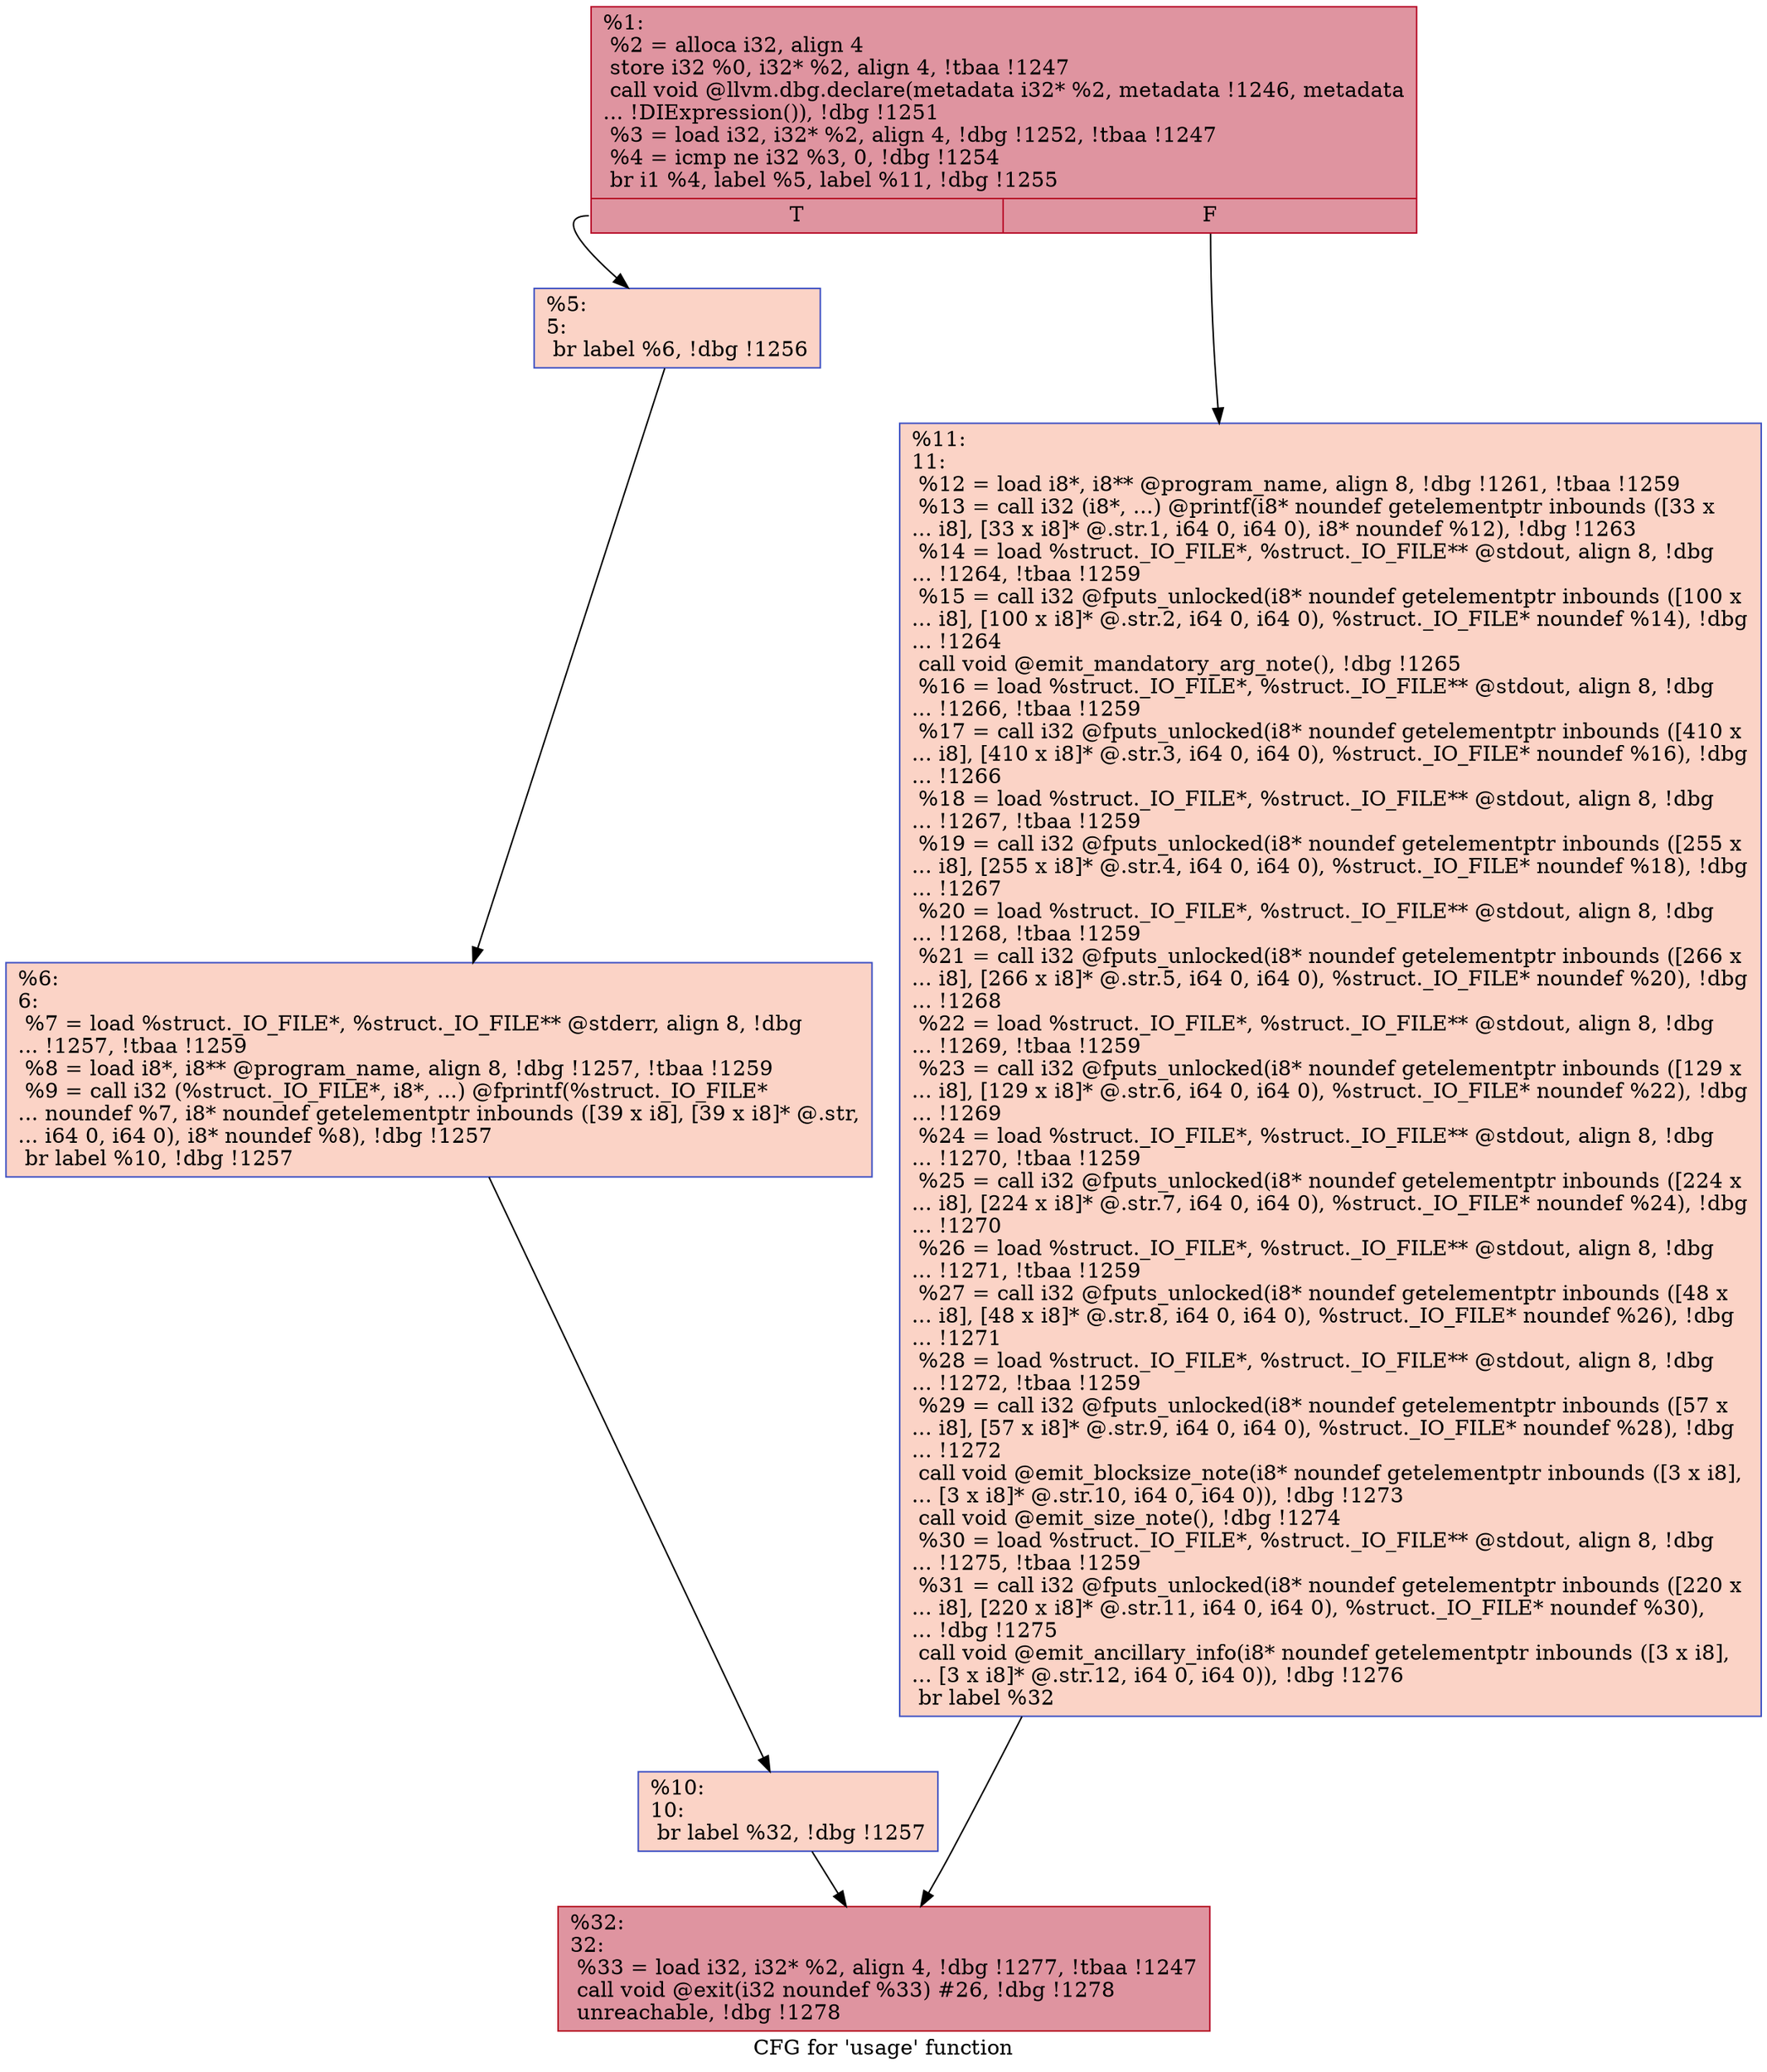 digraph "CFG for 'usage' function" {
	label="CFG for 'usage' function";

	Node0xfed7e0 [shape=record,color="#b70d28ff", style=filled, fillcolor="#b70d2870",label="{%1:\l  %2 = alloca i32, align 4\l  store i32 %0, i32* %2, align 4, !tbaa !1247\l  call void @llvm.dbg.declare(metadata i32* %2, metadata !1246, metadata\l... !DIExpression()), !dbg !1251\l  %3 = load i32, i32* %2, align 4, !dbg !1252, !tbaa !1247\l  %4 = icmp ne i32 %3, 0, !dbg !1254\l  br i1 %4, label %5, label %11, !dbg !1255\l|{<s0>T|<s1>F}}"];
	Node0xfed7e0:s0 -> Node0x104ac10;
	Node0xfed7e0:s1 -> Node0x104ad00;
	Node0x104ac10 [shape=record,color="#3d50c3ff", style=filled, fillcolor="#f59c7d70",label="{%5:\l5:                                                \l  br label %6, !dbg !1256\l}"];
	Node0x104ac10 -> Node0x104ac60;
	Node0x104ac60 [shape=record,color="#3d50c3ff", style=filled, fillcolor="#f59c7d70",label="{%6:\l6:                                                \l  %7 = load %struct._IO_FILE*, %struct._IO_FILE** @stderr, align 8, !dbg\l... !1257, !tbaa !1259\l  %8 = load i8*, i8** @program_name, align 8, !dbg !1257, !tbaa !1259\l  %9 = call i32 (%struct._IO_FILE*, i8*, ...) @fprintf(%struct._IO_FILE*\l... noundef %7, i8* noundef getelementptr inbounds ([39 x i8], [39 x i8]* @.str,\l... i64 0, i64 0), i8* noundef %8), !dbg !1257\l  br label %10, !dbg !1257\l}"];
	Node0x104ac60 -> Node0x104acb0;
	Node0x104acb0 [shape=record,color="#3d50c3ff", style=filled, fillcolor="#f59c7d70",label="{%10:\l10:                                               \l  br label %32, !dbg !1257\l}"];
	Node0x104acb0 -> Node0x104ad50;
	Node0x104ad00 [shape=record,color="#3d50c3ff", style=filled, fillcolor="#f59c7d70",label="{%11:\l11:                                               \l  %12 = load i8*, i8** @program_name, align 8, !dbg !1261, !tbaa !1259\l  %13 = call i32 (i8*, ...) @printf(i8* noundef getelementptr inbounds ([33 x\l... i8], [33 x i8]* @.str.1, i64 0, i64 0), i8* noundef %12), !dbg !1263\l  %14 = load %struct._IO_FILE*, %struct._IO_FILE** @stdout, align 8, !dbg\l... !1264, !tbaa !1259\l  %15 = call i32 @fputs_unlocked(i8* noundef getelementptr inbounds ([100 x\l... i8], [100 x i8]* @.str.2, i64 0, i64 0), %struct._IO_FILE* noundef %14), !dbg\l... !1264\l  call void @emit_mandatory_arg_note(), !dbg !1265\l  %16 = load %struct._IO_FILE*, %struct._IO_FILE** @stdout, align 8, !dbg\l... !1266, !tbaa !1259\l  %17 = call i32 @fputs_unlocked(i8* noundef getelementptr inbounds ([410 x\l... i8], [410 x i8]* @.str.3, i64 0, i64 0), %struct._IO_FILE* noundef %16), !dbg\l... !1266\l  %18 = load %struct._IO_FILE*, %struct._IO_FILE** @stdout, align 8, !dbg\l... !1267, !tbaa !1259\l  %19 = call i32 @fputs_unlocked(i8* noundef getelementptr inbounds ([255 x\l... i8], [255 x i8]* @.str.4, i64 0, i64 0), %struct._IO_FILE* noundef %18), !dbg\l... !1267\l  %20 = load %struct._IO_FILE*, %struct._IO_FILE** @stdout, align 8, !dbg\l... !1268, !tbaa !1259\l  %21 = call i32 @fputs_unlocked(i8* noundef getelementptr inbounds ([266 x\l... i8], [266 x i8]* @.str.5, i64 0, i64 0), %struct._IO_FILE* noundef %20), !dbg\l... !1268\l  %22 = load %struct._IO_FILE*, %struct._IO_FILE** @stdout, align 8, !dbg\l... !1269, !tbaa !1259\l  %23 = call i32 @fputs_unlocked(i8* noundef getelementptr inbounds ([129 x\l... i8], [129 x i8]* @.str.6, i64 0, i64 0), %struct._IO_FILE* noundef %22), !dbg\l... !1269\l  %24 = load %struct._IO_FILE*, %struct._IO_FILE** @stdout, align 8, !dbg\l... !1270, !tbaa !1259\l  %25 = call i32 @fputs_unlocked(i8* noundef getelementptr inbounds ([224 x\l... i8], [224 x i8]* @.str.7, i64 0, i64 0), %struct._IO_FILE* noundef %24), !dbg\l... !1270\l  %26 = load %struct._IO_FILE*, %struct._IO_FILE** @stdout, align 8, !dbg\l... !1271, !tbaa !1259\l  %27 = call i32 @fputs_unlocked(i8* noundef getelementptr inbounds ([48 x\l... i8], [48 x i8]* @.str.8, i64 0, i64 0), %struct._IO_FILE* noundef %26), !dbg\l... !1271\l  %28 = load %struct._IO_FILE*, %struct._IO_FILE** @stdout, align 8, !dbg\l... !1272, !tbaa !1259\l  %29 = call i32 @fputs_unlocked(i8* noundef getelementptr inbounds ([57 x\l... i8], [57 x i8]* @.str.9, i64 0, i64 0), %struct._IO_FILE* noundef %28), !dbg\l... !1272\l  call void @emit_blocksize_note(i8* noundef getelementptr inbounds ([3 x i8],\l... [3 x i8]* @.str.10, i64 0, i64 0)), !dbg !1273\l  call void @emit_size_note(), !dbg !1274\l  %30 = load %struct._IO_FILE*, %struct._IO_FILE** @stdout, align 8, !dbg\l... !1275, !tbaa !1259\l  %31 = call i32 @fputs_unlocked(i8* noundef getelementptr inbounds ([220 x\l... i8], [220 x i8]* @.str.11, i64 0, i64 0), %struct._IO_FILE* noundef %30),\l... !dbg !1275\l  call void @emit_ancillary_info(i8* noundef getelementptr inbounds ([3 x i8],\l... [3 x i8]* @.str.12, i64 0, i64 0)), !dbg !1276\l  br label %32\l}"];
	Node0x104ad00 -> Node0x104ad50;
	Node0x104ad50 [shape=record,color="#b70d28ff", style=filled, fillcolor="#b70d2870",label="{%32:\l32:                                               \l  %33 = load i32, i32* %2, align 4, !dbg !1277, !tbaa !1247\l  call void @exit(i32 noundef %33) #26, !dbg !1278\l  unreachable, !dbg !1278\l}"];
}
